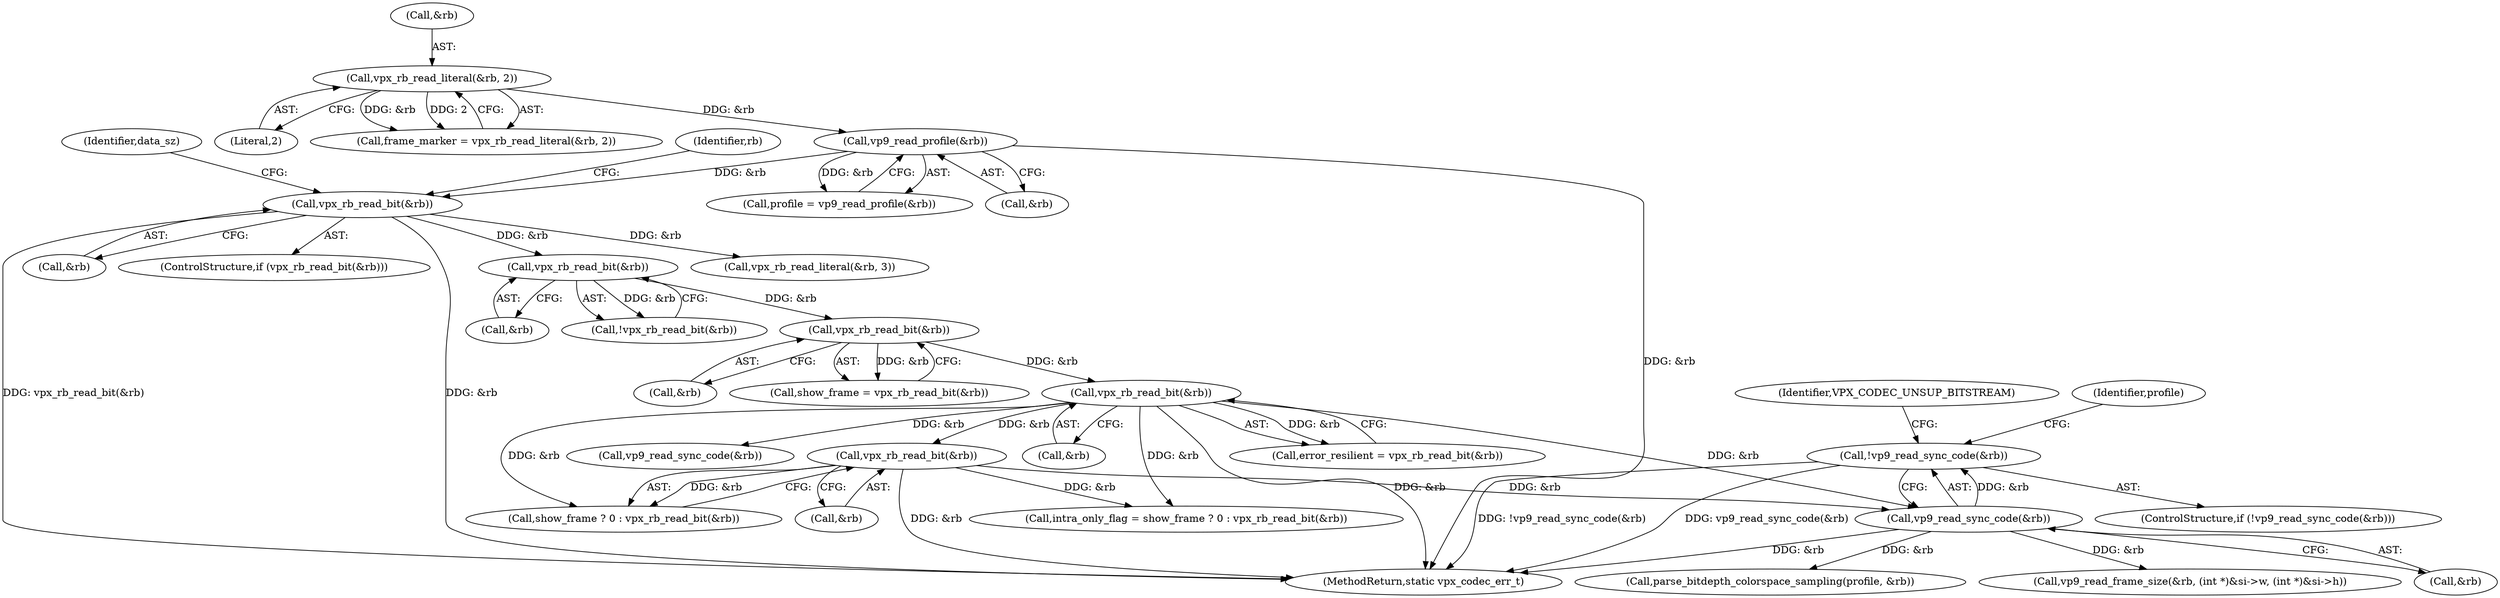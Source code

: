digraph "0_Android_4974dcbd0289a2530df2ee2a25b5f92775df80da@API" {
"1000293" [label="(Call,!vp9_read_sync_code(&rb))"];
"1000294" [label="(Call,vp9_read_sync_code(&rb))"];
"1000233" [label="(Call,vpx_rb_read_bit(&rb))"];
"1000228" [label="(Call,vpx_rb_read_bit(&rb))"];
"1000223" [label="(Call,vpx_rb_read_bit(&rb))"];
"1000202" [label="(Call,vpx_rb_read_bit(&rb))"];
"1000172" [label="(Call,vp9_read_profile(&rb))"];
"1000165" [label="(Call,vpx_rb_read_literal(&rb, 2))"];
"1000278" [label="(Call,vpx_rb_read_bit(&rb))"];
"1000278" [label="(Call,vpx_rb_read_bit(&rb))"];
"1000292" [label="(ControlStructure,if (!vp9_read_sync_code(&rb)))"];
"1000279" [label="(Call,&rb)"];
"1000166" [label="(Call,&rb)"];
"1000224" [label="(Call,&rb)"];
"1000243" [label="(Call,vp9_read_sync_code(&rb))"];
"1000273" [label="(Call,intra_only_flag = show_frame ? 0 : vpx_rb_read_bit(&rb))"];
"1000294" [label="(Call,vp9_read_sync_code(&rb))"];
"1000223" [label="(Call,vpx_rb_read_bit(&rb))"];
"1000222" [label="(Call,!vpx_rb_read_bit(&rb))"];
"1000301" [label="(Identifier,profile)"];
"1000206" [label="(Call,vpx_rb_read_literal(&rb, 3))"];
"1000295" [label="(Call,&rb)"];
"1000165" [label="(Call,vpx_rb_read_literal(&rb, 2))"];
"1000214" [label="(Identifier,data_sz)"];
"1000203" [label="(Call,&rb)"];
"1000298" [label="(Identifier,VPX_CODEC_UNSUP_BITSTREAM)"];
"1000229" [label="(Call,&rb)"];
"1000293" [label="(Call,!vp9_read_sync_code(&rb))"];
"1000168" [label="(Literal,2)"];
"1000163" [label="(Call,frame_marker = vpx_rb_read_literal(&rb, 2))"];
"1000228" [label="(Call,vpx_rb_read_bit(&rb))"];
"1000202" [label="(Call,vpx_rb_read_bit(&rb))"];
"1000275" [label="(Call,show_frame ? 0 : vpx_rb_read_bit(&rb))"];
"1000233" [label="(Call,vpx_rb_read_bit(&rb))"];
"1000201" [label="(ControlStructure,if (vpx_rb_read_bit(&rb)))"];
"1000226" [label="(Call,show_frame = vpx_rb_read_bit(&rb))"];
"1000306" [label="(Call,parse_bitdepth_colorspace_sampling(profile, &rb))"];
"1000170" [label="(Call,profile = vp9_read_profile(&rb))"];
"1000231" [label="(Call,error_resilient = vpx_rb_read_bit(&rb))"];
"1000173" [label="(Call,&rb)"];
"1000317" [label="(Call,vp9_read_frame_size(&rb, (int *)&si->w, (int *)&si->h))"];
"1000234" [label="(Call,&rb)"];
"1000172" [label="(Call,vp9_read_profile(&rb))"];
"1000208" [label="(Identifier,rb)"];
"1000342" [label="(MethodReturn,static vpx_codec_err_t)"];
"1000293" -> "1000292"  [label="AST: "];
"1000293" -> "1000294"  [label="CFG: "];
"1000294" -> "1000293"  [label="AST: "];
"1000298" -> "1000293"  [label="CFG: "];
"1000301" -> "1000293"  [label="CFG: "];
"1000293" -> "1000342"  [label="DDG: !vp9_read_sync_code(&rb)"];
"1000293" -> "1000342"  [label="DDG: vp9_read_sync_code(&rb)"];
"1000294" -> "1000293"  [label="DDG: &rb"];
"1000294" -> "1000295"  [label="CFG: "];
"1000295" -> "1000294"  [label="AST: "];
"1000294" -> "1000342"  [label="DDG: &rb"];
"1000233" -> "1000294"  [label="DDG: &rb"];
"1000278" -> "1000294"  [label="DDG: &rb"];
"1000294" -> "1000306"  [label="DDG: &rb"];
"1000294" -> "1000317"  [label="DDG: &rb"];
"1000233" -> "1000231"  [label="AST: "];
"1000233" -> "1000234"  [label="CFG: "];
"1000234" -> "1000233"  [label="AST: "];
"1000231" -> "1000233"  [label="CFG: "];
"1000233" -> "1000342"  [label="DDG: &rb"];
"1000233" -> "1000231"  [label="DDG: &rb"];
"1000228" -> "1000233"  [label="DDG: &rb"];
"1000233" -> "1000243"  [label="DDG: &rb"];
"1000233" -> "1000273"  [label="DDG: &rb"];
"1000233" -> "1000275"  [label="DDG: &rb"];
"1000233" -> "1000278"  [label="DDG: &rb"];
"1000228" -> "1000226"  [label="AST: "];
"1000228" -> "1000229"  [label="CFG: "];
"1000229" -> "1000228"  [label="AST: "];
"1000226" -> "1000228"  [label="CFG: "];
"1000228" -> "1000226"  [label="DDG: &rb"];
"1000223" -> "1000228"  [label="DDG: &rb"];
"1000223" -> "1000222"  [label="AST: "];
"1000223" -> "1000224"  [label="CFG: "];
"1000224" -> "1000223"  [label="AST: "];
"1000222" -> "1000223"  [label="CFG: "];
"1000223" -> "1000222"  [label="DDG: &rb"];
"1000202" -> "1000223"  [label="DDG: &rb"];
"1000202" -> "1000201"  [label="AST: "];
"1000202" -> "1000203"  [label="CFG: "];
"1000203" -> "1000202"  [label="AST: "];
"1000208" -> "1000202"  [label="CFG: "];
"1000214" -> "1000202"  [label="CFG: "];
"1000202" -> "1000342"  [label="DDG: &rb"];
"1000202" -> "1000342"  [label="DDG: vpx_rb_read_bit(&rb)"];
"1000172" -> "1000202"  [label="DDG: &rb"];
"1000202" -> "1000206"  [label="DDG: &rb"];
"1000172" -> "1000170"  [label="AST: "];
"1000172" -> "1000173"  [label="CFG: "];
"1000173" -> "1000172"  [label="AST: "];
"1000170" -> "1000172"  [label="CFG: "];
"1000172" -> "1000342"  [label="DDG: &rb"];
"1000172" -> "1000170"  [label="DDG: &rb"];
"1000165" -> "1000172"  [label="DDG: &rb"];
"1000165" -> "1000163"  [label="AST: "];
"1000165" -> "1000168"  [label="CFG: "];
"1000166" -> "1000165"  [label="AST: "];
"1000168" -> "1000165"  [label="AST: "];
"1000163" -> "1000165"  [label="CFG: "];
"1000165" -> "1000163"  [label="DDG: &rb"];
"1000165" -> "1000163"  [label="DDG: 2"];
"1000278" -> "1000275"  [label="AST: "];
"1000278" -> "1000279"  [label="CFG: "];
"1000279" -> "1000278"  [label="AST: "];
"1000275" -> "1000278"  [label="CFG: "];
"1000278" -> "1000342"  [label="DDG: &rb"];
"1000278" -> "1000273"  [label="DDG: &rb"];
"1000278" -> "1000275"  [label="DDG: &rb"];
}
